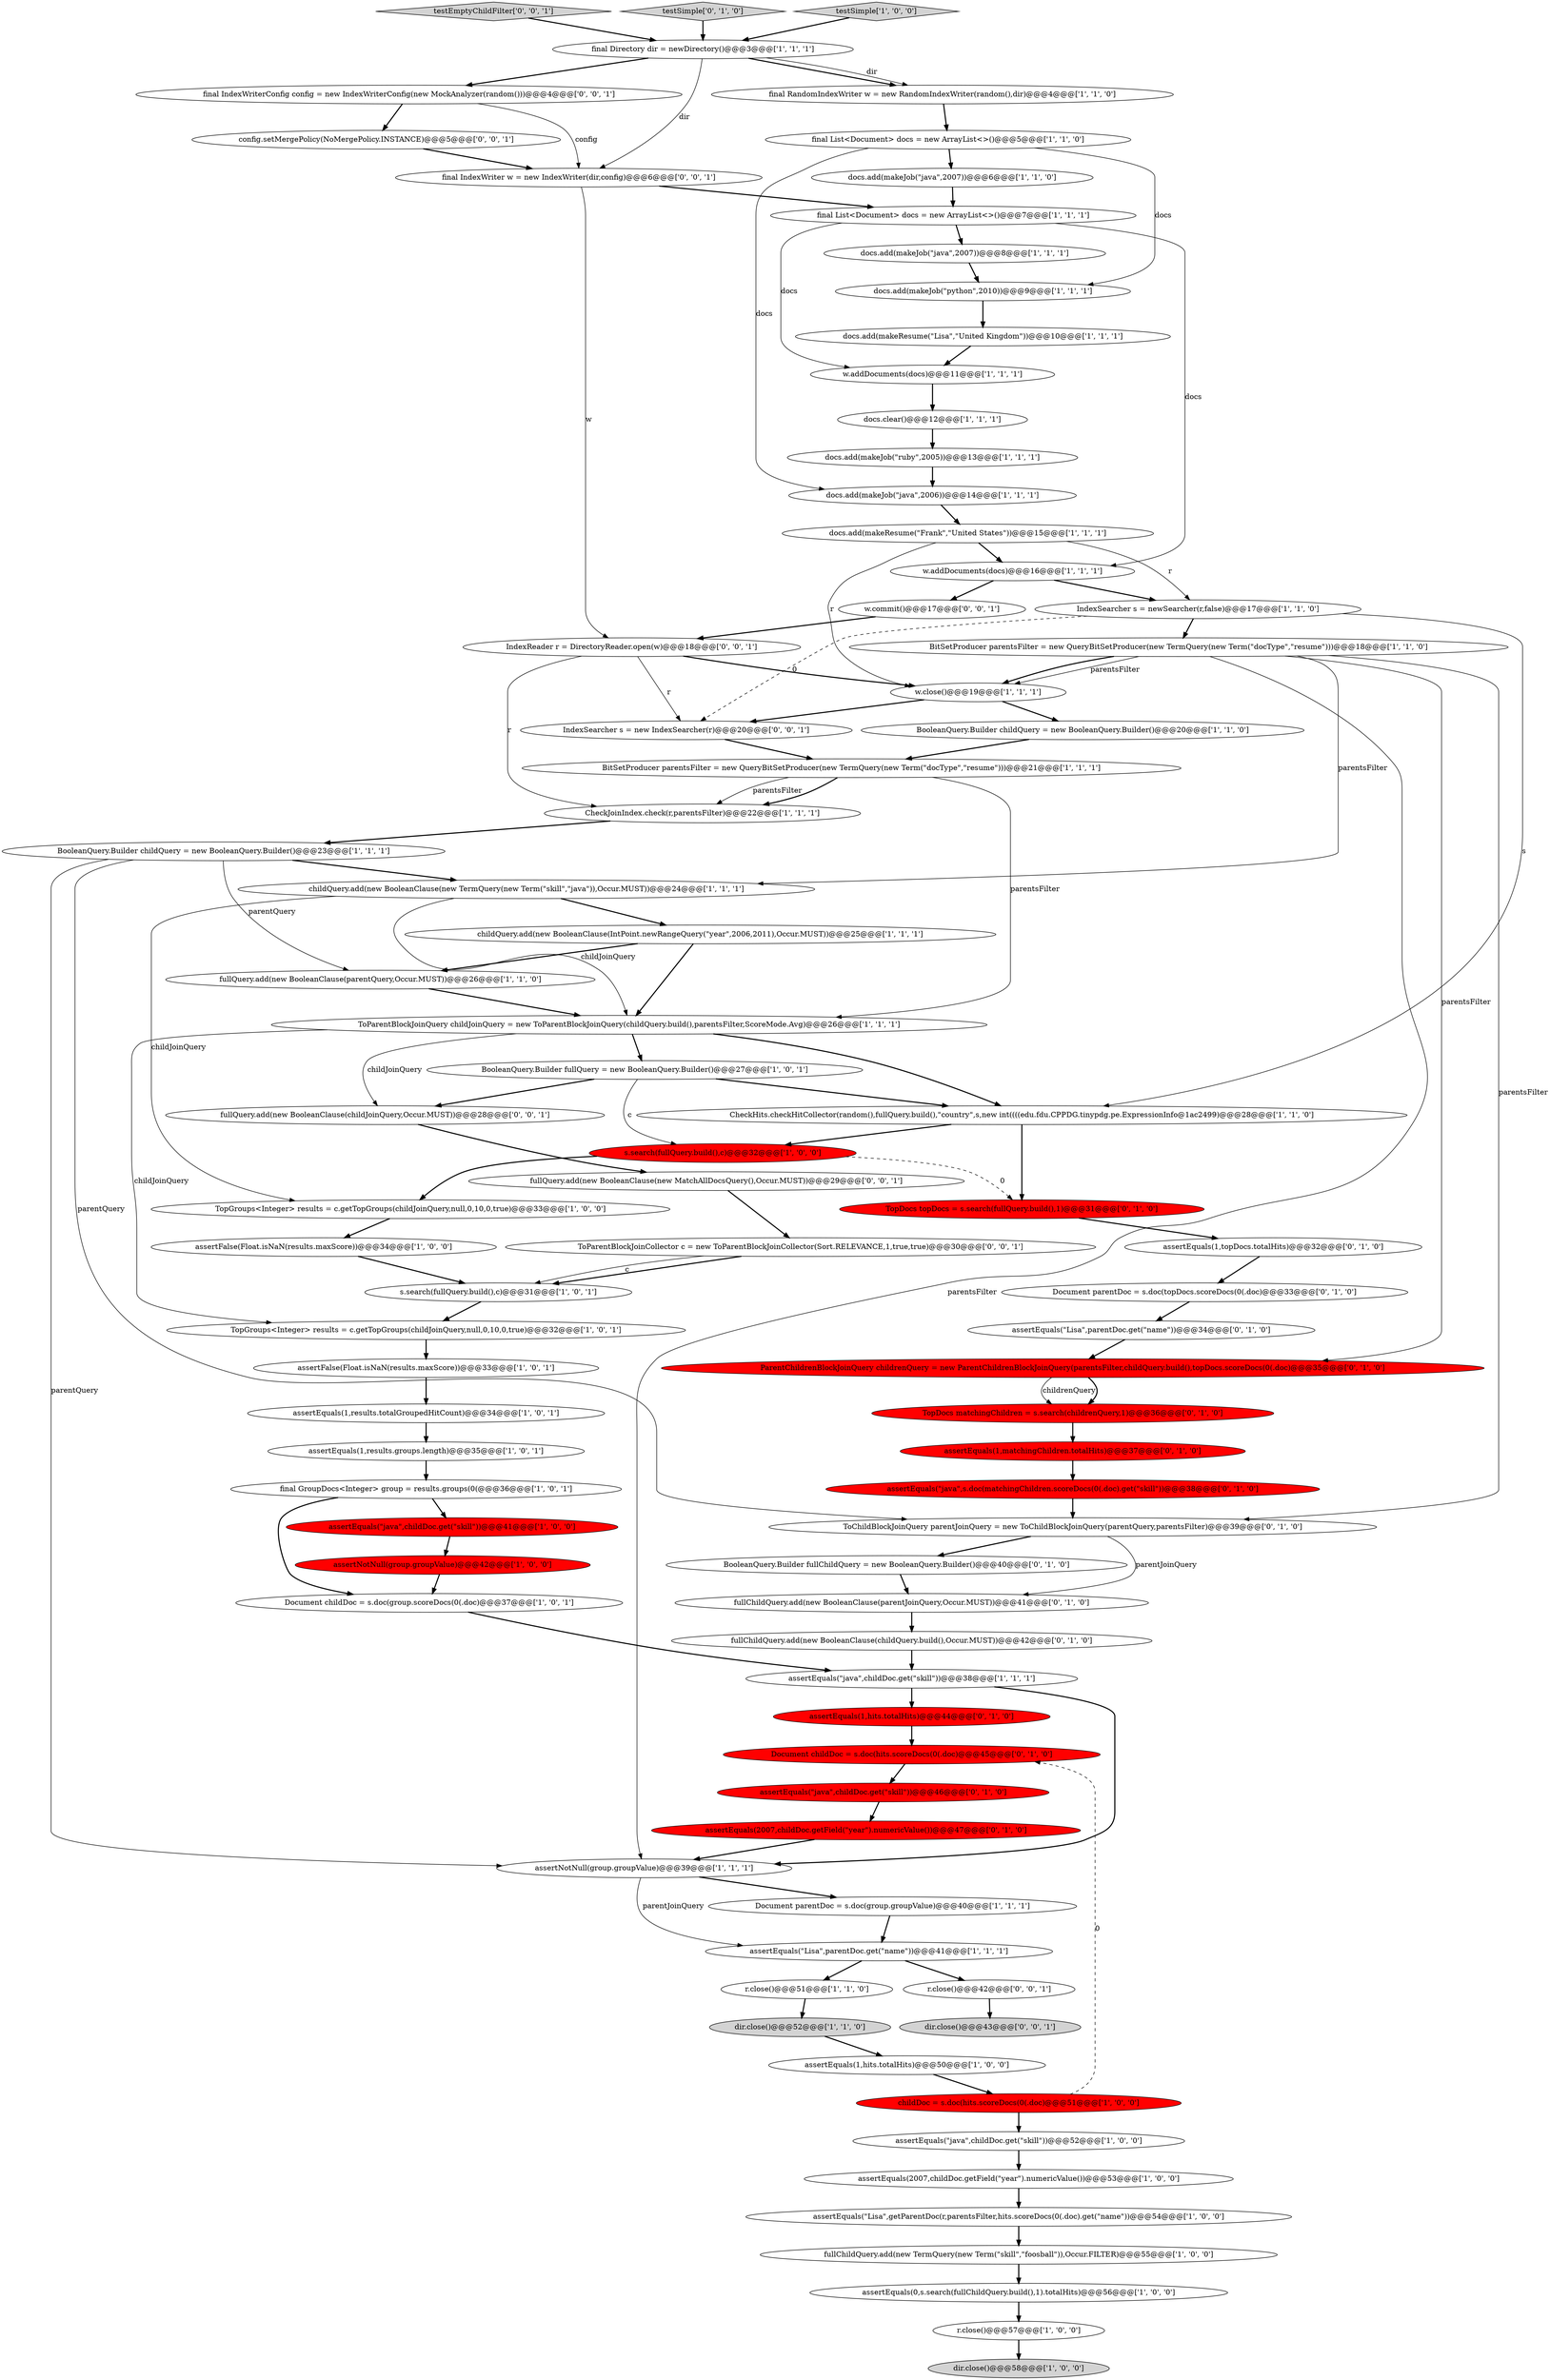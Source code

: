 digraph {
12 [style = filled, label = "TopGroups<Integer> results = c.getTopGroups(childJoinQuery,null,0,10,0,true)@@@32@@@['1', '0', '1']", fillcolor = white, shape = ellipse image = "AAA0AAABBB1BBB"];
6 [style = filled, label = "assertEquals(\"java\",childDoc.get(\"skill\"))@@@41@@@['1', '0', '0']", fillcolor = red, shape = ellipse image = "AAA1AAABBB1BBB"];
15 [style = filled, label = "assertEquals(2007,childDoc.getField(\"year\").numericValue())@@@53@@@['1', '0', '0']", fillcolor = white, shape = ellipse image = "AAA0AAABBB1BBB"];
44 [style = filled, label = "s.search(fullQuery.build(),c)@@@32@@@['1', '0', '0']", fillcolor = red, shape = ellipse image = "AAA1AAABBB1BBB"];
21 [style = filled, label = "assertEquals(1,results.totalGroupedHitCount)@@@34@@@['1', '0', '1']", fillcolor = white, shape = ellipse image = "AAA0AAABBB1BBB"];
62 [style = filled, label = "assertEquals(\"java\",childDoc.get(\"skill\"))@@@46@@@['0', '1', '0']", fillcolor = red, shape = ellipse image = "AAA1AAABBB2BBB"];
66 [style = filled, label = "assertEquals(1,topDocs.totalHits)@@@32@@@['0', '1', '0']", fillcolor = white, shape = ellipse image = "AAA0AAABBB2BBB"];
67 [style = filled, label = "BooleanQuery.Builder fullChildQuery = new BooleanQuery.Builder()@@@40@@@['0', '1', '0']", fillcolor = white, shape = ellipse image = "AAA0AAABBB2BBB"];
78 [style = filled, label = "fullQuery.add(new BooleanClause(childJoinQuery,Occur.MUST))@@@28@@@['0', '0', '1']", fillcolor = white, shape = ellipse image = "AAA0AAABBB3BBB"];
83 [style = filled, label = "testEmptyChildFilter['0', '0', '1']", fillcolor = lightgray, shape = diamond image = "AAA0AAABBB3BBB"];
47 [style = filled, label = "childQuery.add(new BooleanClause(new TermQuery(new Term(\"skill\",\"java\")),Occur.MUST))@@@24@@@['1', '1', '1']", fillcolor = white, shape = ellipse image = "AAA0AAABBB1BBB"];
58 [style = filled, label = "fullChildQuery.add(new BooleanClause(parentJoinQuery,Occur.MUST))@@@41@@@['0', '1', '0']", fillcolor = white, shape = ellipse image = "AAA0AAABBB2BBB"];
24 [style = filled, label = "ToParentBlockJoinQuery childJoinQuery = new ToParentBlockJoinQuery(childQuery.build(),parentsFilter,ScoreMode.Avg)@@@26@@@['1', '1', '1']", fillcolor = white, shape = ellipse image = "AAA0AAABBB1BBB"];
26 [style = filled, label = "final List<Document> docs = new ArrayList<>()@@@7@@@['1', '1', '1']", fillcolor = white, shape = ellipse image = "AAA0AAABBB1BBB"];
33 [style = filled, label = "dir.close()@@@52@@@['1', '1', '0']", fillcolor = lightgray, shape = ellipse image = "AAA0AAABBB1BBB"];
17 [style = filled, label = "dir.close()@@@58@@@['1', '0', '0']", fillcolor = lightgray, shape = ellipse image = "AAA0AAABBB1BBB"];
29 [style = filled, label = "BitSetProducer parentsFilter = new QueryBitSetProducer(new TermQuery(new Term(\"docType\",\"resume\")))@@@18@@@['1', '1', '0']", fillcolor = white, shape = ellipse image = "AAA0AAABBB1BBB"];
68 [style = filled, label = "TopDocs topDocs = s.search(fullQuery.build(),1)@@@31@@@['0', '1', '0']", fillcolor = red, shape = ellipse image = "AAA1AAABBB2BBB"];
0 [style = filled, label = "assertEquals(0,s.search(fullChildQuery.build(),1).totalHits)@@@56@@@['1', '0', '0']", fillcolor = white, shape = ellipse image = "AAA0AAABBB1BBB"];
49 [style = filled, label = "docs.clear()@@@12@@@['1', '1', '1']", fillcolor = white, shape = ellipse image = "AAA0AAABBB1BBB"];
61 [style = filled, label = "assertEquals(\"Lisa\",parentDoc.get(\"name\"))@@@34@@@['0', '1', '0']", fillcolor = white, shape = ellipse image = "AAA0AAABBB2BBB"];
71 [style = filled, label = "ParentChildrenBlockJoinQuery childrenQuery = new ParentChildrenBlockJoinQuery(parentsFilter,childQuery.build(),topDocs.scoreDocs(0(.doc)@@@35@@@['0', '1', '0']", fillcolor = red, shape = ellipse image = "AAA1AAABBB2BBB"];
64 [style = filled, label = "assertEquals(1,hits.totalHits)@@@44@@@['0', '1', '0']", fillcolor = red, shape = ellipse image = "AAA1AAABBB2BBB"];
51 [style = filled, label = "fullChildQuery.add(new TermQuery(new Term(\"skill\",\"foosball\")),Occur.FILTER)@@@55@@@['1', '0', '0']", fillcolor = white, shape = ellipse image = "AAA0AAABBB1BBB"];
1 [style = filled, label = "docs.add(makeJob(\"ruby\",2005))@@@13@@@['1', '1', '1']", fillcolor = white, shape = ellipse image = "AAA0AAABBB1BBB"];
37 [style = filled, label = "docs.add(makeJob(\"java\",2007))@@@6@@@['1', '1', '0']", fillcolor = white, shape = ellipse image = "AAA0AAABBB1BBB"];
32 [style = filled, label = "childDoc = s.doc(hits.scoreDocs(0(.doc)@@@51@@@['1', '0', '0']", fillcolor = red, shape = ellipse image = "AAA1AAABBB1BBB"];
52 [style = filled, label = "CheckHits.checkHitCollector(random(),fullQuery.build(),\"country\",s,new int((((edu.fdu.CPPDG.tinypdg.pe.ExpressionInfo@1ac2499)@@@28@@@['1', '1', '0']", fillcolor = white, shape = ellipse image = "AAA0AAABBB1BBB"];
25 [style = filled, label = "BooleanQuery.Builder childQuery = new BooleanQuery.Builder()@@@23@@@['1', '1', '1']", fillcolor = white, shape = ellipse image = "AAA0AAABBB1BBB"];
69 [style = filled, label = "TopDocs matchingChildren = s.search(childrenQuery,1)@@@36@@@['0', '1', '0']", fillcolor = red, shape = ellipse image = "AAA1AAABBB2BBB"];
74 [style = filled, label = "final IndexWriterConfig config = new IndexWriterConfig(new MockAnalyzer(random()))@@@4@@@['0', '0', '1']", fillcolor = white, shape = ellipse image = "AAA0AAABBB3BBB"];
13 [style = filled, label = "docs.add(makeJob(\"java\",2007))@@@8@@@['1', '1', '1']", fillcolor = white, shape = ellipse image = "AAA0AAABBB1BBB"];
41 [style = filled, label = "TopGroups<Integer> results = c.getTopGroups(childJoinQuery,null,0,10,0,true)@@@33@@@['1', '0', '0']", fillcolor = white, shape = ellipse image = "AAA0AAABBB1BBB"];
11 [style = filled, label = "BooleanQuery.Builder fullQuery = new BooleanQuery.Builder()@@@27@@@['1', '0', '1']", fillcolor = white, shape = ellipse image = "AAA0AAABBB1BBB"];
31 [style = filled, label = "assertFalse(Float.isNaN(results.maxScore))@@@33@@@['1', '0', '1']", fillcolor = white, shape = ellipse image = "AAA0AAABBB1BBB"];
28 [style = filled, label = "assertEquals(\"Lisa\",getParentDoc(r,parentsFilter,hits.scoreDocs(0(.doc).get(\"name\"))@@@54@@@['1', '0', '0']", fillcolor = white, shape = ellipse image = "AAA0AAABBB1BBB"];
34 [style = filled, label = "w.addDocuments(docs)@@@11@@@['1', '1', '1']", fillcolor = white, shape = ellipse image = "AAA0AAABBB1BBB"];
22 [style = filled, label = "docs.add(makeJob(\"python\",2010))@@@9@@@['1', '1', '1']", fillcolor = white, shape = ellipse image = "AAA0AAABBB1BBB"];
8 [style = filled, label = "assertEquals(1,results.groups.length)@@@35@@@['1', '0', '1']", fillcolor = white, shape = ellipse image = "AAA0AAABBB1BBB"];
9 [style = filled, label = "w.close()@@@19@@@['1', '1', '1']", fillcolor = white, shape = ellipse image = "AAA0AAABBB1BBB"];
2 [style = filled, label = "Document parentDoc = s.doc(group.groupValue)@@@40@@@['1', '1', '1']", fillcolor = white, shape = ellipse image = "AAA0AAABBB1BBB"];
27 [style = filled, label = "assertNotNull(group.groupValue)@@@42@@@['1', '0', '0']", fillcolor = red, shape = ellipse image = "AAA1AAABBB1BBB"];
73 [style = filled, label = "w.commit()@@@17@@@['0', '0', '1']", fillcolor = white, shape = ellipse image = "AAA0AAABBB3BBB"];
75 [style = filled, label = "config.setMergePolicy(NoMergePolicy.INSTANCE)@@@5@@@['0', '0', '1']", fillcolor = white, shape = ellipse image = "AAA0AAABBB3BBB"];
10 [style = filled, label = "docs.add(makeJob(\"java\",2006))@@@14@@@['1', '1', '1']", fillcolor = white, shape = ellipse image = "AAA0AAABBB1BBB"];
19 [style = filled, label = "assertEquals(1,hits.totalHits)@@@50@@@['1', '0', '0']", fillcolor = white, shape = ellipse image = "AAA0AAABBB1BBB"];
56 [style = filled, label = "Document childDoc = s.doc(hits.scoreDocs(0(.doc)@@@45@@@['0', '1', '0']", fillcolor = red, shape = ellipse image = "AAA1AAABBB2BBB"];
14 [style = filled, label = "childQuery.add(new BooleanClause(IntPoint.newRangeQuery(\"year\",2006,2011),Occur.MUST))@@@25@@@['1', '1', '1']", fillcolor = white, shape = ellipse image = "AAA0AAABBB1BBB"];
59 [style = filled, label = "assertEquals(1,matchingChildren.totalHits)@@@37@@@['0', '1', '0']", fillcolor = red, shape = ellipse image = "AAA1AAABBB2BBB"];
7 [style = filled, label = "Document childDoc = s.doc(group.scoreDocs(0(.doc)@@@37@@@['1', '0', '1']", fillcolor = white, shape = ellipse image = "AAA0AAABBB1BBB"];
80 [style = filled, label = "IndexSearcher s = new IndexSearcher(r)@@@20@@@['0', '0', '1']", fillcolor = white, shape = ellipse image = "AAA0AAABBB3BBB"];
65 [style = filled, label = "assertEquals(2007,childDoc.getField(\"year\").numericValue())@@@47@@@['0', '1', '0']", fillcolor = red, shape = ellipse image = "AAA1AAABBB2BBB"];
82 [style = filled, label = "final IndexWriter w = new IndexWriter(dir,config)@@@6@@@['0', '0', '1']", fillcolor = white, shape = ellipse image = "AAA0AAABBB3BBB"];
36 [style = filled, label = "final RandomIndexWriter w = new RandomIndexWriter(random(),dir)@@@4@@@['1', '1', '0']", fillcolor = white, shape = ellipse image = "AAA0AAABBB1BBB"];
43 [style = filled, label = "r.close()@@@57@@@['1', '0', '0']", fillcolor = white, shape = ellipse image = "AAA0AAABBB1BBB"];
23 [style = filled, label = "w.addDocuments(docs)@@@16@@@['1', '1', '1']", fillcolor = white, shape = ellipse image = "AAA0AAABBB1BBB"];
54 [style = filled, label = "BooleanQuery.Builder childQuery = new BooleanQuery.Builder()@@@20@@@['1', '1', '0']", fillcolor = white, shape = ellipse image = "AAA0AAABBB1BBB"];
70 [style = filled, label = "fullChildQuery.add(new BooleanClause(childQuery.build(),Occur.MUST))@@@42@@@['0', '1', '0']", fillcolor = white, shape = ellipse image = "AAA0AAABBB2BBB"];
76 [style = filled, label = "r.close()@@@42@@@['0', '0', '1']", fillcolor = white, shape = ellipse image = "AAA0AAABBB3BBB"];
30 [style = filled, label = "BitSetProducer parentsFilter = new QueryBitSetProducer(new TermQuery(new Term(\"docType\",\"resume\")))@@@21@@@['1', '1', '1']", fillcolor = white, shape = ellipse image = "AAA0AAABBB1BBB"];
77 [style = filled, label = "IndexReader r = DirectoryReader.open(w)@@@18@@@['0', '0', '1']", fillcolor = white, shape = ellipse image = "AAA0AAABBB3BBB"];
16 [style = filled, label = "CheckJoinIndex.check(r,parentsFilter)@@@22@@@['1', '1', '1']", fillcolor = white, shape = ellipse image = "AAA0AAABBB1BBB"];
18 [style = filled, label = "s.search(fullQuery.build(),c)@@@31@@@['1', '0', '1']", fillcolor = white, shape = ellipse image = "AAA0AAABBB1BBB"];
20 [style = filled, label = "docs.add(makeResume(\"Frank\",\"United States\"))@@@15@@@['1', '1', '1']", fillcolor = white, shape = ellipse image = "AAA0AAABBB1BBB"];
79 [style = filled, label = "dir.close()@@@43@@@['0', '0', '1']", fillcolor = lightgray, shape = ellipse image = "AAA0AAABBB3BBB"];
72 [style = filled, label = "ToParentBlockJoinCollector c = new ToParentBlockJoinCollector(Sort.RELEVANCE,1,true,true)@@@30@@@['0', '0', '1']", fillcolor = white, shape = ellipse image = "AAA0AAABBB3BBB"];
81 [style = filled, label = "fullQuery.add(new BooleanClause(new MatchAllDocsQuery(),Occur.MUST))@@@29@@@['0', '0', '1']", fillcolor = white, shape = ellipse image = "AAA0AAABBB3BBB"];
55 [style = filled, label = "ToChildBlockJoinQuery parentJoinQuery = new ToChildBlockJoinQuery(parentQuery,parentsFilter)@@@39@@@['0', '1', '0']", fillcolor = white, shape = ellipse image = "AAA0AAABBB2BBB"];
60 [style = filled, label = "testSimple['0', '1', '0']", fillcolor = lightgray, shape = diamond image = "AAA0AAABBB2BBB"];
5 [style = filled, label = "final Directory dir = newDirectory()@@@3@@@['1', '1', '1']", fillcolor = white, shape = ellipse image = "AAA0AAABBB1BBB"];
50 [style = filled, label = "assertFalse(Float.isNaN(results.maxScore))@@@34@@@['1', '0', '0']", fillcolor = white, shape = ellipse image = "AAA0AAABBB1BBB"];
57 [style = filled, label = "Document parentDoc = s.doc(topDocs.scoreDocs(0(.doc)@@@33@@@['0', '1', '0']", fillcolor = white, shape = ellipse image = "AAA0AAABBB2BBB"];
3 [style = filled, label = "testSimple['1', '0', '0']", fillcolor = lightgray, shape = diamond image = "AAA0AAABBB1BBB"];
46 [style = filled, label = "assertNotNull(group.groupValue)@@@39@@@['1', '1', '1']", fillcolor = white, shape = ellipse image = "AAA0AAABBB1BBB"];
40 [style = filled, label = "assertEquals(\"java\",childDoc.get(\"skill\"))@@@38@@@['1', '1', '1']", fillcolor = white, shape = ellipse image = "AAA0AAABBB1BBB"];
45 [style = filled, label = "final List<Document> docs = new ArrayList<>()@@@5@@@['1', '1', '0']", fillcolor = white, shape = ellipse image = "AAA0AAABBB1BBB"];
39 [style = filled, label = "fullQuery.add(new BooleanClause(parentQuery,Occur.MUST))@@@26@@@['1', '1', '0']", fillcolor = white, shape = ellipse image = "AAA0AAABBB1BBB"];
53 [style = filled, label = "assertEquals(\"java\",childDoc.get(\"skill\"))@@@52@@@['1', '0', '0']", fillcolor = white, shape = ellipse image = "AAA0AAABBB1BBB"];
63 [style = filled, label = "assertEquals(\"java\",s.doc(matchingChildren.scoreDocs(0(.doc).get(\"skill\"))@@@38@@@['0', '1', '0']", fillcolor = red, shape = ellipse image = "AAA1AAABBB2BBB"];
42 [style = filled, label = "r.close()@@@51@@@['1', '1', '0']", fillcolor = white, shape = ellipse image = "AAA0AAABBB1BBB"];
35 [style = filled, label = "assertEquals(\"Lisa\",parentDoc.get(\"name\"))@@@41@@@['1', '1', '1']", fillcolor = white, shape = ellipse image = "AAA0AAABBB1BBB"];
48 [style = filled, label = "IndexSearcher s = newSearcher(r,false)@@@17@@@['1', '1', '0']", fillcolor = white, shape = ellipse image = "AAA0AAABBB1BBB"];
4 [style = filled, label = "final GroupDocs<Integer> group = results.groups(0(@@@36@@@['1', '0', '1']", fillcolor = white, shape = ellipse image = "AAA0AAABBB1BBB"];
38 [style = filled, label = "docs.add(makeResume(\"Lisa\",\"United Kingdom\"))@@@10@@@['1', '1', '1']", fillcolor = white, shape = ellipse image = "AAA0AAABBB1BBB"];
32->53 [style = bold, label=""];
2->35 [style = bold, label=""];
14->24 [style = bold, label=""];
45->10 [style = solid, label="docs"];
52->44 [style = bold, label=""];
24->78 [style = solid, label="childJoinQuery"];
46->35 [style = solid, label="parentJoinQuery"];
48->29 [style = bold, label=""];
46->2 [style = bold, label=""];
29->71 [style = solid, label="parentsFilter"];
21->8 [style = bold, label=""];
68->66 [style = bold, label=""];
47->24 [style = solid, label="childJoinQuery"];
39->24 [style = bold, label=""];
31->21 [style = bold, label=""];
23->73 [style = bold, label=""];
52->68 [style = bold, label=""];
29->46 [style = solid, label="parentsFilter"];
25->55 [style = solid, label="parentQuery"];
63->55 [style = bold, label=""];
3->5 [style = bold, label=""];
9->80 [style = bold, label=""];
24->11 [style = bold, label=""];
62->65 [style = bold, label=""];
27->7 [style = bold, label=""];
71->69 [style = solid, label="childrenQuery"];
48->80 [style = dashed, label="0"];
13->22 [style = bold, label=""];
8->4 [style = bold, label=""];
67->58 [style = bold, label=""];
72->18 [style = bold, label=""];
5->36 [style = bold, label=""];
77->16 [style = solid, label="r"];
77->9 [style = bold, label=""];
25->47 [style = bold, label=""];
55->58 [style = solid, label="parentJoinQuery"];
57->61 [style = bold, label=""];
37->26 [style = bold, label=""];
29->9 [style = solid, label="parentsFilter"];
50->18 [style = bold, label=""];
18->12 [style = bold, label=""];
56->62 [style = bold, label=""];
51->0 [style = bold, label=""];
61->71 [style = bold, label=""];
69->59 [style = bold, label=""];
5->74 [style = bold, label=""];
58->70 [style = bold, label=""];
29->55 [style = solid, label="parentsFilter"];
26->13 [style = bold, label=""];
23->48 [style = bold, label=""];
9->54 [style = bold, label=""];
22->38 [style = bold, label=""];
25->39 [style = solid, label="parentQuery"];
11->78 [style = bold, label=""];
49->1 [style = bold, label=""];
20->23 [style = bold, label=""];
26->34 [style = solid, label="docs"];
59->63 [style = bold, label=""];
44->41 [style = bold, label=""];
70->40 [style = bold, label=""];
14->39 [style = bold, label=""];
75->82 [style = bold, label=""];
66->57 [style = bold, label=""];
65->46 [style = bold, label=""];
41->50 [style = bold, label=""];
12->31 [style = bold, label=""];
26->23 [style = solid, label="docs"];
80->30 [style = bold, label=""];
74->75 [style = bold, label=""];
74->82 [style = solid, label="config"];
35->42 [style = bold, label=""];
34->49 [style = bold, label=""];
0->43 [style = bold, label=""];
4->7 [style = bold, label=""];
60->5 [style = bold, label=""];
82->26 [style = bold, label=""];
77->80 [style = solid, label="r"];
6->27 [style = bold, label=""];
43->17 [style = bold, label=""];
19->32 [style = bold, label=""];
35->76 [style = bold, label=""];
15->28 [style = bold, label=""];
5->82 [style = solid, label="dir"];
38->34 [style = bold, label=""];
25->46 [style = solid, label="parentQuery"];
55->67 [style = bold, label=""];
30->24 [style = solid, label="parentsFilter"];
20->9 [style = solid, label="r"];
11->44 [style = solid, label="c"];
33->19 [style = bold, label=""];
47->41 [style = solid, label="childJoinQuery"];
7->40 [style = bold, label=""];
78->81 [style = bold, label=""];
83->5 [style = bold, label=""];
10->20 [style = bold, label=""];
4->6 [style = bold, label=""];
5->36 [style = solid, label="dir"];
29->9 [style = bold, label=""];
40->64 [style = bold, label=""];
24->12 [style = solid, label="childJoinQuery"];
54->30 [style = bold, label=""];
42->33 [style = bold, label=""];
16->25 [style = bold, label=""];
11->52 [style = bold, label=""];
28->51 [style = bold, label=""];
82->77 [style = solid, label="w"];
45->22 [style = solid, label="docs"];
71->69 [style = bold, label=""];
40->46 [style = bold, label=""];
30->16 [style = solid, label="parentsFilter"];
48->52 [style = solid, label="s"];
44->68 [style = dashed, label="0"];
64->56 [style = bold, label=""];
29->47 [style = solid, label="parentsFilter"];
81->72 [style = bold, label=""];
32->56 [style = dashed, label="0"];
20->48 [style = solid, label="r"];
53->15 [style = bold, label=""];
24->52 [style = bold, label=""];
73->77 [style = bold, label=""];
76->79 [style = bold, label=""];
45->37 [style = bold, label=""];
36->45 [style = bold, label=""];
30->16 [style = bold, label=""];
1->10 [style = bold, label=""];
47->14 [style = bold, label=""];
72->18 [style = solid, label="c"];
}

